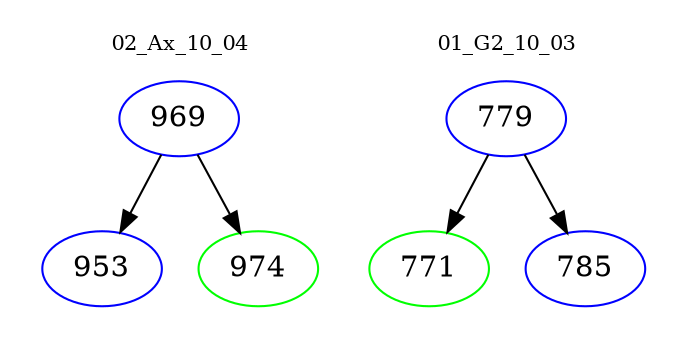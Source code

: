 digraph{
subgraph cluster_0 {
color = white
label = "02_Ax_10_04";
fontsize=10;
T0_969 [label="969", color="blue"]
T0_969 -> T0_953 [color="black"]
T0_953 [label="953", color="blue"]
T0_969 -> T0_974 [color="black"]
T0_974 [label="974", color="green"]
}
subgraph cluster_1 {
color = white
label = "01_G2_10_03";
fontsize=10;
T1_779 [label="779", color="blue"]
T1_779 -> T1_771 [color="black"]
T1_771 [label="771", color="green"]
T1_779 -> T1_785 [color="black"]
T1_785 [label="785", color="blue"]
}
}

